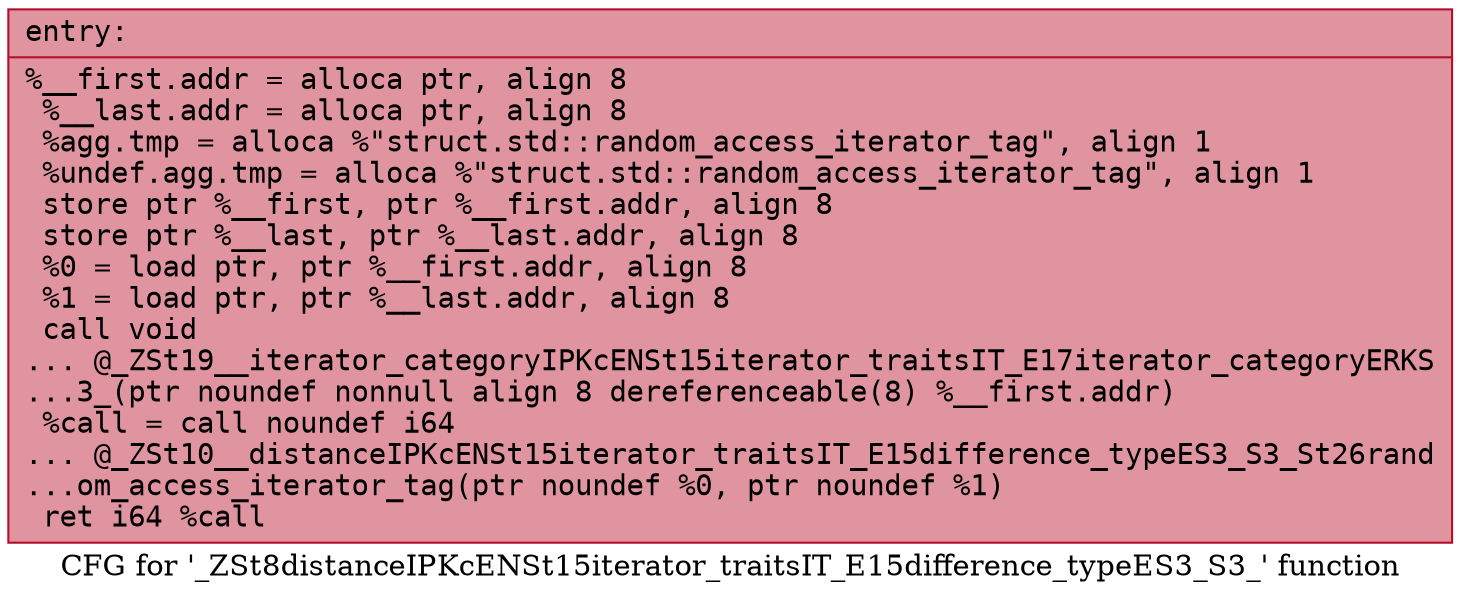 digraph "CFG for '_ZSt8distanceIPKcENSt15iterator_traitsIT_E15difference_typeES3_S3_' function" {
	label="CFG for '_ZSt8distanceIPKcENSt15iterator_traitsIT_E15difference_typeES3_S3_' function";

	Node0x557ad5ce12c0 [shape=record,color="#b70d28ff", style=filled, fillcolor="#b70d2870" fontname="Courier",label="{entry:\l|  %__first.addr = alloca ptr, align 8\l  %__last.addr = alloca ptr, align 8\l  %agg.tmp = alloca %\"struct.std::random_access_iterator_tag\", align 1\l  %undef.agg.tmp = alloca %\"struct.std::random_access_iterator_tag\", align 1\l  store ptr %__first, ptr %__first.addr, align 8\l  store ptr %__last, ptr %__last.addr, align 8\l  %0 = load ptr, ptr %__first.addr, align 8\l  %1 = load ptr, ptr %__last.addr, align 8\l  call void\l... @_ZSt19__iterator_categoryIPKcENSt15iterator_traitsIT_E17iterator_categoryERKS\l...3_(ptr noundef nonnull align 8 dereferenceable(8) %__first.addr)\l  %call = call noundef i64\l... @_ZSt10__distanceIPKcENSt15iterator_traitsIT_E15difference_typeES3_S3_St26rand\l...om_access_iterator_tag(ptr noundef %0, ptr noundef %1)\l  ret i64 %call\l}"];
}
